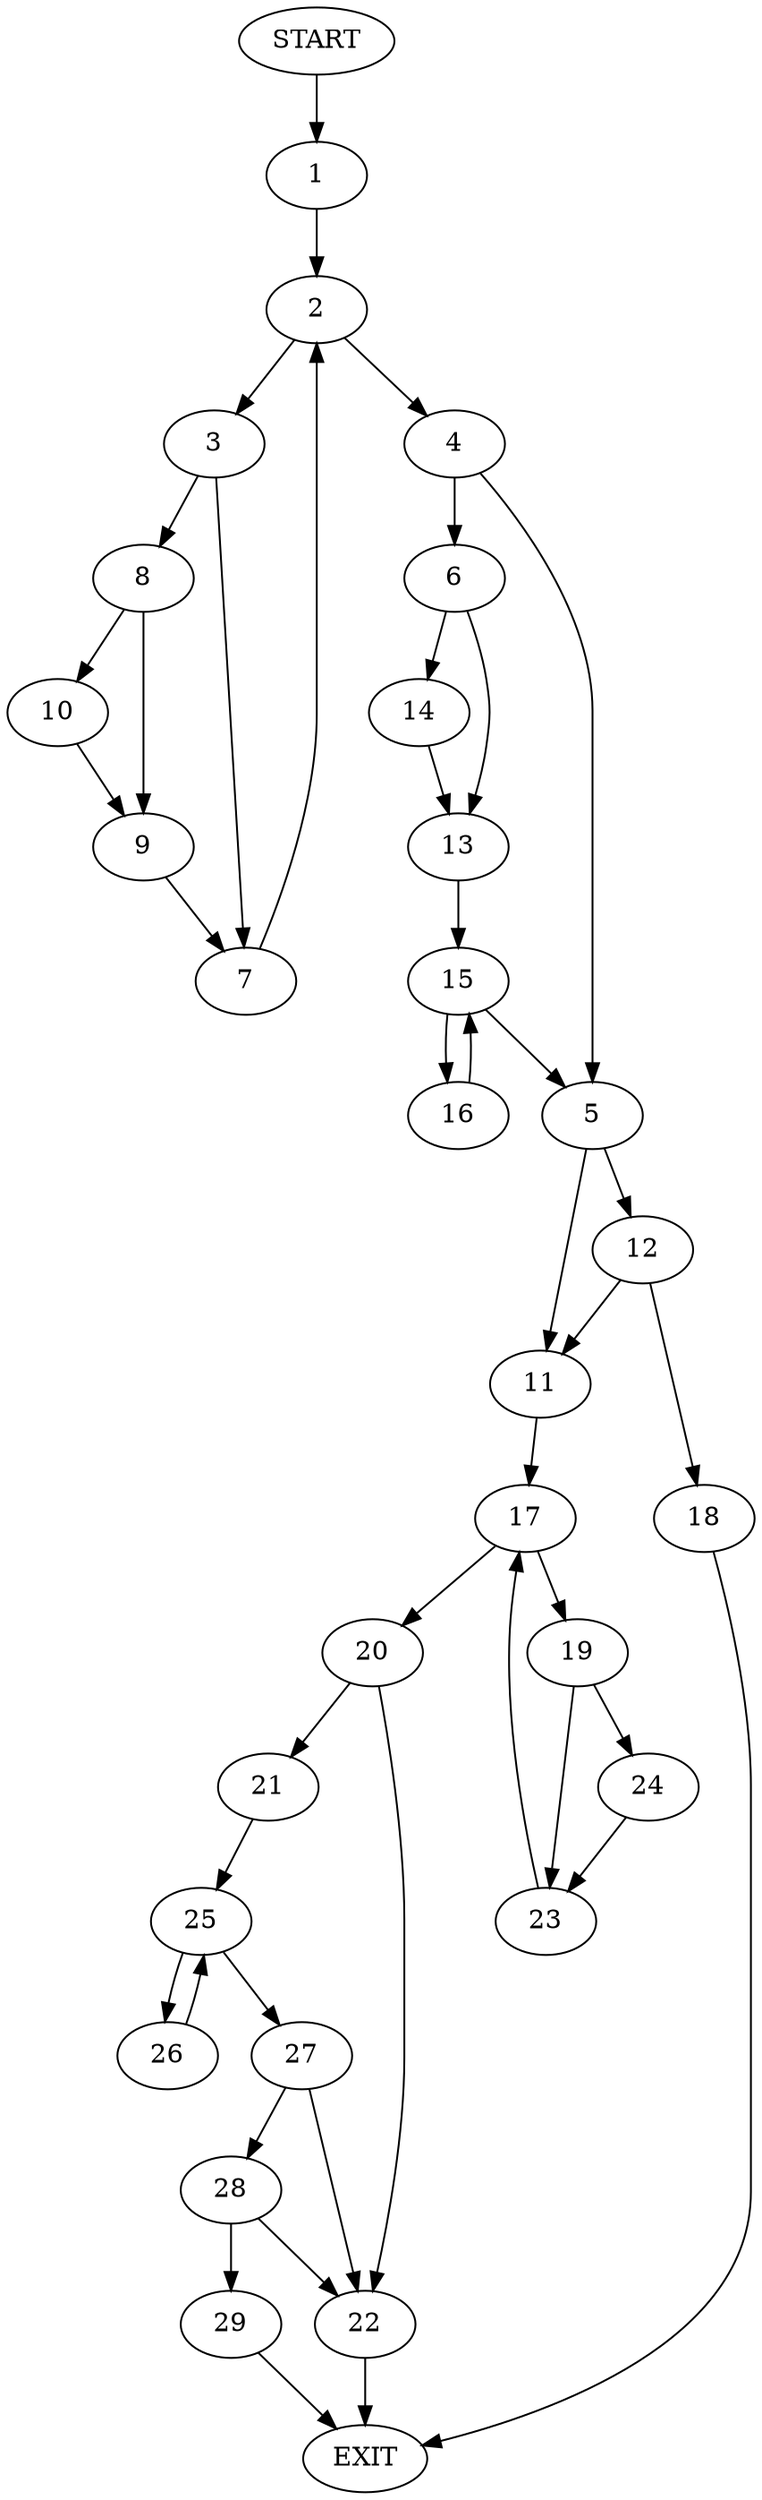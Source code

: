 digraph {
0 [label="START"]
30 [label="EXIT"]
0 -> 1
1 -> 2
2 -> 3
2 -> 4
4 -> 5
4 -> 6
3 -> 7
3 -> 8
8 -> 9
8 -> 10
7 -> 2
10 -> 9
9 -> 7
5 -> 11
5 -> 12
6 -> 13
6 -> 14
13 -> 15
14 -> 13
15 -> 5
15 -> 16
16 -> 15
11 -> 17
12 -> 18
12 -> 11
18 -> 30
17 -> 19
17 -> 20
20 -> 21
20 -> 22
19 -> 23
19 -> 24
23 -> 17
24 -> 23
22 -> 30
21 -> 25
25 -> 26
25 -> 27
26 -> 25
27 -> 28
27 -> 22
28 -> 29
28 -> 22
29 -> 30
}
